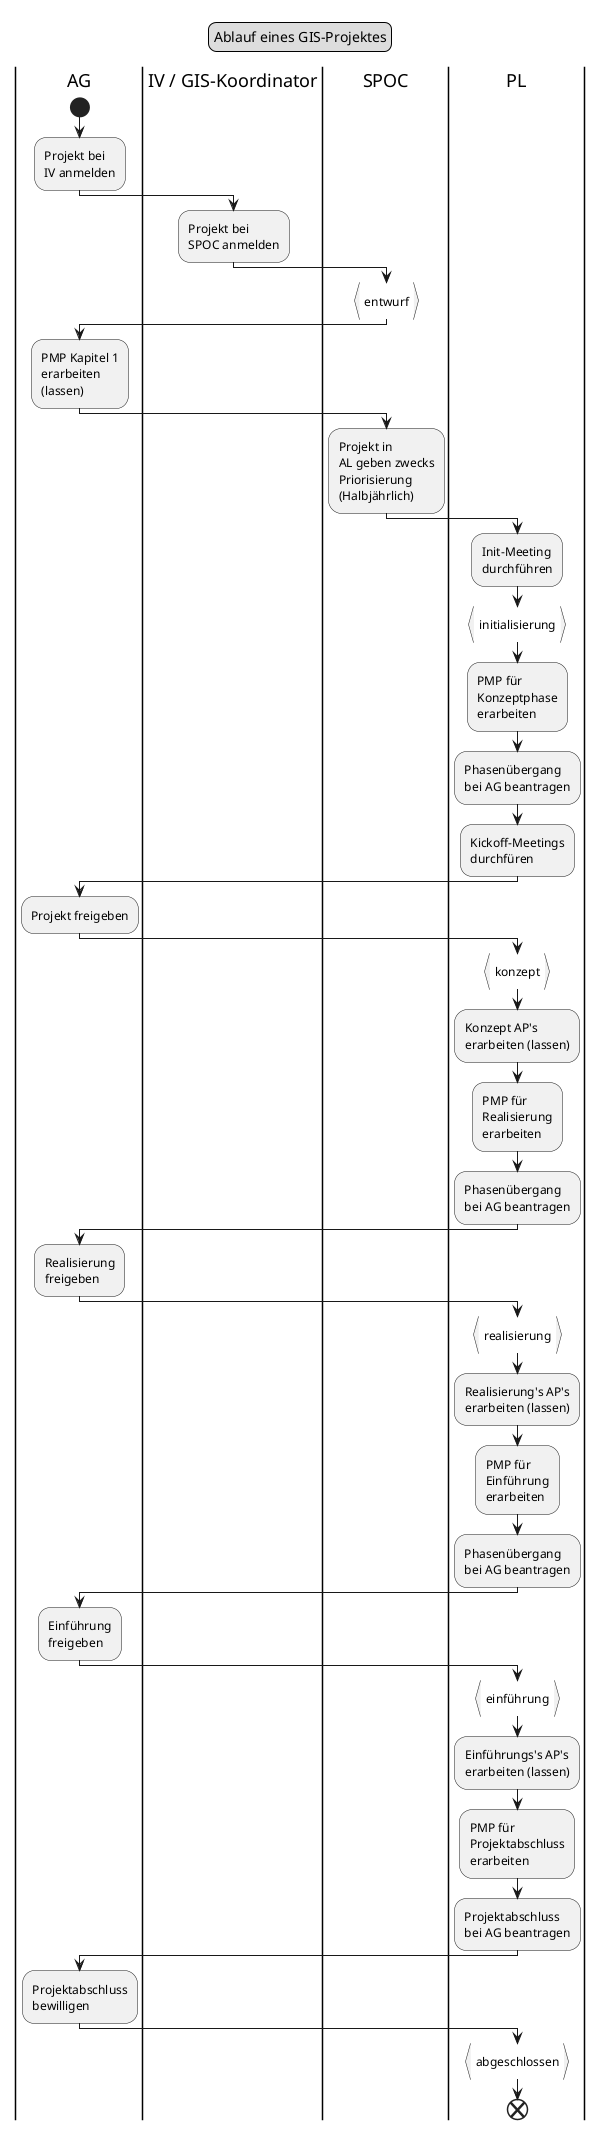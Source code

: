 @startuml
legend top
	Ablauf eines GIS-Projektes
end legend
|AG|
start
:Projekt bei
IV anmelden;
|IV / GIS-Koordinator|
:Projekt bei
SPOC anmelden;
|SPOC|
:entwurf}
|AG|
:PMP Kapitel 1
erarbeiten
(lassen);
|SPOC|
:Projekt in
AL geben zwecks
Priorisierung
(Halbjährlich);
|PL|
:Init-Meeting
durchführen;
:initialisierung}
:PMP für
Konzeptphase
erarbeiten;
:Phasenübergang
bei AG beantragen;
:Kickoff-Meetings
durchfüren;
|AG|
:Projekt freigeben;
|PL|
:konzept}
:Konzept AP's
erarbeiten (lassen);
:PMP für
Realisierung
erarbeiten;
:Phasenübergang
bei AG beantragen;
|AG|
:Realisierung
freigeben;
|PL|
:realisierung}
:Realisierung's AP's
erarbeiten (lassen);
:PMP für
Einführung
erarbeiten;
:Phasenübergang
bei AG beantragen;
|AG|
:Einführung
freigeben;
|PL|
:einführung}
:Einführungs's AP's
erarbeiten (lassen);
:PMP für
Projektabschluss
erarbeiten;
:Projektabschluss
bei AG beantragen;
|AG|
:Projektabschluss
bewilligen;
|PL|
:abgeschlossen}
end
@enduml